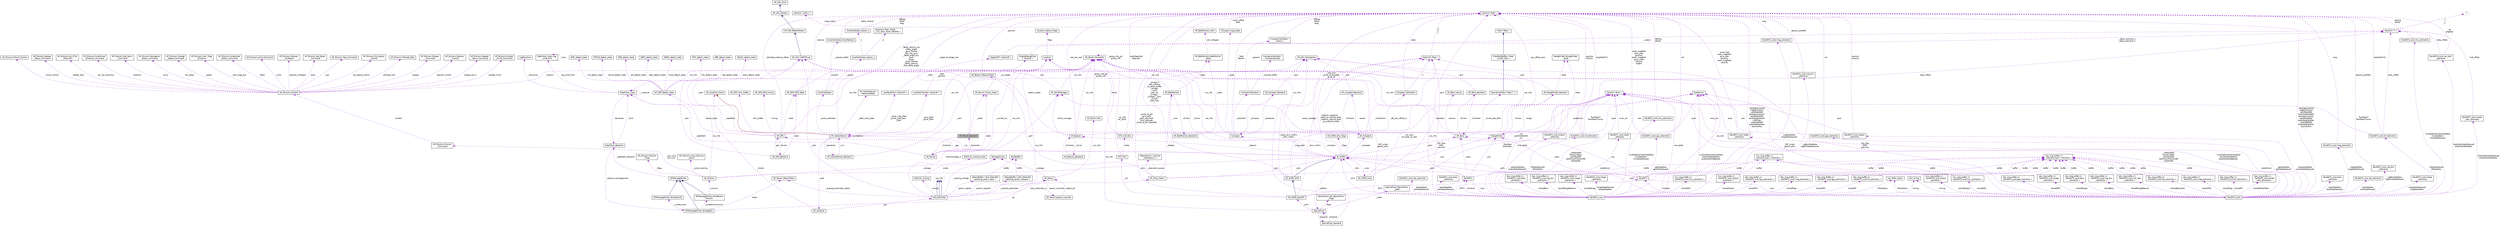 digraph "AP_Mount_Backend"
{
 // INTERACTIVE_SVG=YES
  edge [fontname="Helvetica",fontsize="10",labelfontname="Helvetica",labelfontsize="10"];
  node [fontname="Helvetica",fontsize="10",shape=record];
  Node1 [label="AP_Mount_Backend",height=0.2,width=0.4,color="black", fillcolor="grey75", style="filled", fontcolor="black"];
  Node2 -> Node1 [dir="back",color="darkorchid3",fontsize="10",style="dashed",label=" _frontend" ,fontname="Helvetica"];
  Node2 [label="AP_Mount",height=0.2,width=0.4,color="black", fillcolor="white", style="filled",URL="$classAP__Mount.html"];
  Node3 -> Node2 [dir="back",color="darkorchid3",fontsize="10",style="dashed",label=" _dataflash" ,fontname="Helvetica"];
  Node3 [label="DataFlash_Class",height=0.2,width=0.4,color="black", fillcolor="white", style="filled",URL="$classDataFlash__Class.html"];
  Node4 -> Node3 [dir="back",color="darkorchid3",fontsize="10",style="dashed",label=" log_write_fmts" ,fontname="Helvetica"];
  Node4 [label="DataFlash_Class::log\l_write_fmt",height=0.2,width=0.4,color="black", fillcolor="white", style="filled",URL="$structDataFlash__Class_1_1log__write__fmt.html"];
  Node4 -> Node4 [dir="back",color="darkorchid3",fontsize="10",style="dashed",label=" next" ,fontname="Helvetica"];
  Node5 -> Node3 [dir="back",color="darkorchid3",fontsize="10",style="dashed",label=" _structures" ,fontname="Helvetica"];
  Node5 [label="LogStructure",height=0.2,width=0.4,color="black", fillcolor="white", style="filled",URL="$structLogStructure.html"];
  Node3 -> Node3 [dir="back",color="darkorchid3",fontsize="10",style="dashed",label=" _instance" ,fontname="Helvetica"];
  Node6 -> Node3 [dir="back",color="darkorchid3",fontsize="10",style="dashed",label=" backends" ,fontname="Helvetica"];
  Node6 [label="DataFlash_Backend",height=0.2,width=0.4,color="black", fillcolor="white", style="filled",URL="$classDataFlash__Backend.html"];
  Node3 -> Node6 [dir="back",color="darkorchid3",fontsize="10",style="dashed",label=" _front" ,fontname="Helvetica"];
  Node7 -> Node6 [dir="back",color="darkorchid3",fontsize="10",style="dashed",label=" _startup_messagewriter" ,fontname="Helvetica"];
  Node7 [label="DFMessageWriter_DFLogStart",height=0.2,width=0.4,color="black", fillcolor="white", style="filled",URL="$classDFMessageWriter__DFLogStart.html"];
  Node8 -> Node7 [dir="back",color="midnightblue",fontsize="10",style="solid",fontname="Helvetica"];
  Node8 [label="DFMessageWriter",height=0.2,width=0.4,color="black", fillcolor="white", style="filled",URL="$classDFMessageWriter.html"];
  Node6 -> Node8 [dir="back",color="darkorchid3",fontsize="10",style="dashed",label=" _dataflash_backend" ,fontname="Helvetica"];
  Node9 -> Node7 [dir="back",color="darkorchid3",fontsize="10",style="dashed",label=" _writeentiremission" ,fontname="Helvetica"];
  Node9 [label="DFMessageWriter_WriteEntire\lMission",height=0.2,width=0.4,color="black", fillcolor="white", style="filled",URL="$classDFMessageWriter__WriteEntireMission.html"];
  Node8 -> Node9 [dir="back",color="midnightblue",fontsize="10",style="solid",fontname="Helvetica"];
  Node10 -> Node9 [dir="back",color="darkorchid3",fontsize="10",style="dashed",label=" _mission" ,fontname="Helvetica"];
  Node10 [label="AP_Mission",height=0.2,width=0.4,color="black", fillcolor="white", style="filled",URL="$classAP__Mission.html",tooltip="Object managing Mission. "];
  Node11 -> Node10 [dir="back",color="darkorchid3",fontsize="10",style="dashed",label=" _storage" ,fontname="Helvetica"];
  Node11 [label="StorageAccess",height=0.2,width=0.4,color="black", fillcolor="white", style="filled",URL="$classStorageAccess.html"];
  Node12 -> Node10 [dir="back",color="darkorchid3",fontsize="10",style="dashed",label=" _nav_cmd\n_do_cmd" ,fontname="Helvetica"];
  Node12 [label="AP_Mission::Mission\l_Command",height=0.2,width=0.4,color="black", fillcolor="white", style="filled",URL="$structAP__Mission_1_1Mission__Command.html"];
  Node13 -> Node12 [dir="back",color="darkorchid3",fontsize="10",style="dashed",label=" content" ,fontname="Helvetica"];
  Node13 [label="AP_Mission::Content",height=0.2,width=0.4,color="black", fillcolor="white", style="filled",URL="$unionAP__Mission_1_1Content.html"];
  Node14 -> Node13 [dir="back",color="darkorchid3",fontsize="10",style="dashed",label=" guided_limits" ,fontname="Helvetica"];
  Node14 [label="AP_Mission::Guided\l_Limits_Command",height=0.2,width=0.4,color="black", fillcolor="white", style="filled",URL="$structAP__Mission_1_1Guided__Limits__Command.html"];
  Node15 -> Node13 [dir="back",color="darkorchid3",fontsize="10",style="dashed",label=" mount_control" ,fontname="Helvetica"];
  Node15 [label="AP_Mission::Mount_Control",height=0.2,width=0.4,color="black", fillcolor="white", style="filled",URL="$structAP__Mission_1_1Mount__Control.html"];
  Node16 -> Node13 [dir="back",color="darkorchid3",fontsize="10",style="dashed",label=" repeat_relay" ,fontname="Helvetica"];
  Node16 [label="AP_Mission::Repeat\l_Relay_Command",height=0.2,width=0.4,color="black", fillcolor="white", style="filled",URL="$structAP__Mission_1_1Repeat__Relay__Command.html"];
  Node17 -> Node13 [dir="back",color="darkorchid3",fontsize="10",style="dashed",label=" do_vtol_transition" ,fontname="Helvetica"];
  Node17 [label="AP_Mission::Do_VTOL\l_Transition",height=0.2,width=0.4,color="black", fillcolor="white", style="filled",URL="$structAP__Mission_1_1Do__VTOL__Transition.html"];
  Node18 -> Node13 [dir="back",color="darkorchid3",fontsize="10",style="dashed",label=" distance" ,fontname="Helvetica"];
  Node18 [label="AP_Mission::Conditional\l_Distance_Command",height=0.2,width=0.4,color="black", fillcolor="white", style="filled",URL="$structAP__Mission_1_1Conditional__Distance__Command.html"];
  Node19 -> Node13 [dir="back",color="darkorchid3",fontsize="10",style="dashed",label=" servo" ,fontname="Helvetica"];
  Node19 [label="AP_Mission::Set_Servo\l_Command",height=0.2,width=0.4,color="black", fillcolor="white", style="filled",URL="$structAP__Mission_1_1Set__Servo__Command.html"];
  Node20 -> Node13 [dir="back",color="darkorchid3",fontsize="10",style="dashed",label=" nav_delay" ,fontname="Helvetica"];
  Node20 [label="AP_Mission::Navigation\l_Delay_Command",height=0.2,width=0.4,color="black", fillcolor="white", style="filled",URL="$structAP__Mission_1_1Navigation__Delay__Command.html"];
  Node21 -> Node13 [dir="back",color="darkorchid3",fontsize="10",style="dashed",label=" speed" ,fontname="Helvetica"];
  Node21 [label="AP_Mission::Change\l_Speed_Command",height=0.2,width=0.4,color="black", fillcolor="white", style="filled",URL="$structAP__Mission_1_1Change__Speed__Command.html"];
  Node22 -> Node13 [dir="back",color="darkorchid3",fontsize="10",style="dashed",label=" cam_trigg_dist" ,fontname="Helvetica"];
  Node22 [label="AP_Mission::Cam_Trigg\l_Distance",height=0.2,width=0.4,color="black", fillcolor="white", style="filled",URL="$structAP__Mission_1_1Cam__Trigg__Distance.html"];
  Node23 -> Node13 [dir="back",color="darkorchid3",fontsize="10",style="dashed",label=" delay" ,fontname="Helvetica"];
  Node23 [label="AP_Mission::Conditional\l_Delay_Command",height=0.2,width=0.4,color="black", fillcolor="white", style="filled",URL="$structAP__Mission_1_1Conditional__Delay__Command.html"];
  Node24 -> Node13 [dir="back",color="darkorchid3",fontsize="10",style="dashed",label=" jump" ,fontname="Helvetica"];
  Node24 [label="AP_Mission::Jump_Command",height=0.2,width=0.4,color="black", fillcolor="white", style="filled",URL="$structAP__Mission_1_1Jump__Command.html"];
  Node25 -> Node13 [dir="back",color="darkorchid3",fontsize="10",style="dashed",label=" location" ,fontname="Helvetica"];
  Node25 [label="Location",height=0.2,width=0.4,color="black", fillcolor="white", style="filled",URL="$structLocation.html"];
  Node26 -> Node25 [dir="back",color="darkorchid3",fontsize="10",style="dashed",label=" flags" ,fontname="Helvetica"];
  Node26 [label="Location_Option_Flags",height=0.2,width=0.4,color="black", fillcolor="white", style="filled",URL="$structLocation__Option__Flags.html"];
  Node27 -> Node13 [dir="back",color="darkorchid3",fontsize="10",style="dashed",label=" digicam_configure" ,fontname="Helvetica"];
  Node27 [label="AP_Mission::Digicam\l_Configure",height=0.2,width=0.4,color="black", fillcolor="white", style="filled",URL="$structAP__Mission_1_1Digicam__Configure.html"];
  Node28 -> Node13 [dir="back",color="darkorchid3",fontsize="10",style="dashed",label=" relay" ,fontname="Helvetica"];
  Node28 [label="AP_Mission::Set_Relay\l_Command",height=0.2,width=0.4,color="black", fillcolor="white", style="filled",URL="$structAP__Mission_1_1Set__Relay__Command.html"];
  Node29 -> Node13 [dir="back",color="darkorchid3",fontsize="10",style="dashed",label=" yaw" ,fontname="Helvetica"];
  Node29 [label="AP_Mission::Yaw_Command",height=0.2,width=0.4,color="black", fillcolor="white", style="filled",URL="$structAP__Mission_1_1Yaw__Command.html"];
  Node30 -> Node13 [dir="back",color="darkorchid3",fontsize="10",style="dashed",label=" do_engine_control" ,fontname="Helvetica"];
  Node30 [label="AP_Mission::Do_Engine\l_Control",height=0.2,width=0.4,color="black", fillcolor="white", style="filled",URL="$structAP__Mission_1_1Do__Engine__Control.html"];
  Node31 -> Node13 [dir="back",color="darkorchid3",fontsize="10",style="dashed",label=" altitude_wait" ,fontname="Helvetica"];
  Node31 [label="AP_Mission::Altitude_Wait",height=0.2,width=0.4,color="black", fillcolor="white", style="filled",URL="$structAP__Mission_1_1Altitude__Wait.html"];
  Node32 -> Node13 [dir="back",color="darkorchid3",fontsize="10",style="dashed",label=" gripper" ,fontname="Helvetica"];
  Node32 [label="AP_Mission::Gripper\l_Command",height=0.2,width=0.4,color="black", fillcolor="white", style="filled",URL="$structAP__Mission_1_1Gripper__Command.html"];
  Node33 -> Node13 [dir="back",color="darkorchid3",fontsize="10",style="dashed",label=" digicam_control" ,fontname="Helvetica"];
  Node33 [label="AP_Mission::Digicam\l_Control",height=0.2,width=0.4,color="black", fillcolor="white", style="filled",URL="$structAP__Mission_1_1Digicam__Control.html"];
  Node34 -> Node13 [dir="back",color="darkorchid3",fontsize="10",style="dashed",label=" repeat_servo" ,fontname="Helvetica"];
  Node34 [label="AP_Mission::Repeat\l_Servo_Command",height=0.2,width=0.4,color="black", fillcolor="white", style="filled",URL="$structAP__Mission_1_1Repeat__Servo__Command.html"];
  Node35 -> Node10 [dir="back",color="darkorchid3",fontsize="10",style="dashed",label=" var_info" ,fontname="Helvetica"];
  Node35 [label="AP_Param::GroupInfo",height=0.2,width=0.4,color="black", fillcolor="white", style="filled",URL="$structAP__Param_1_1GroupInfo.html"];
  Node35 -> Node35 [dir="back",color="darkorchid3",fontsize="10",style="dashed",label=" group_info_ptr\ngroup_info" ,fontname="Helvetica"];
  Node36 -> Node10 [dir="back",color="darkorchid3",fontsize="10",style="dashed",label=" _flags" ,fontname="Helvetica"];
  Node36 [label="AP_Mission::Mission\l_Flags",height=0.2,width=0.4,color="black", fillcolor="white", style="filled",URL="$structAP__Mission_1_1Mission__Flags.html"];
  Node37 -> Node10 [dir="back",color="darkorchid3",fontsize="10",style="dashed",label=" _ahrs" ,fontname="Helvetica"];
  Node37 [label="AP_AHRS",height=0.2,width=0.4,color="black", fillcolor="white", style="filled",URL="$classAP__AHRS.html"];
  Node38 -> Node37 [dir="back",color="darkorchid3",fontsize="10",style="dashed",label=" _rotation_autopilot\l_body_to_vehicle_body\n_rotation_vehicle_body\l_to_autopilot_body" ,fontname="Helvetica"];
  Node38 [label="Matrix3\< float \>",height=0.2,width=0.4,color="black", fillcolor="white", style="filled",URL="$classMatrix3.html"];
  Node39 -> Node38 [dir="back",color="darkorchid3",fontsize="10",style="dashed",label=" a\nb\nc" ,fontname="Helvetica"];
  Node39 [label="Vector3\< float \>",height=0.2,width=0.4,color="black", fillcolor="white", style="filled",URL="$classVector3.html"];
  Node40 -> Node37 [dir="back",color="darkorchid3",fontsize="10",style="dashed",label=" _flags" ,fontname="Helvetica"];
  Node40 [label="AP_AHRS::ahrs_flags",height=0.2,width=0.4,color="black", fillcolor="white", style="filled",URL="$structAP__AHRS_1_1ahrs__flags.html"];
  Node41 -> Node37 [dir="back",color="darkorchid3",fontsize="10",style="dashed",label=" _baro" ,fontname="Helvetica"];
  Node41 [label="AP_Baro",height=0.2,width=0.4,color="black", fillcolor="white", style="filled",URL="$classAP__Baro.html"];
  Node42 -> Node41 [dir="back",color="darkorchid3",fontsize="10",style="dashed",label=" sensors" ,fontname="Helvetica"];
  Node42 [label="AP_Baro::sensor",height=0.2,width=0.4,color="black", fillcolor="white", style="filled",URL="$structAP__Baro_1_1sensor.html"];
  Node43 -> Node41 [dir="back",color="darkorchid3",fontsize="10",style="dashed",label=" _climb_rate_filter" ,fontname="Helvetica"];
  Node43 [label="DerivativeFilter\< float, 7 \>",height=0.2,width=0.4,color="black", fillcolor="white", style="filled",URL="$classDerivativeFilter.html"];
  Node44 -> Node43 [dir="back",color="midnightblue",fontsize="10",style="solid",fontname="Helvetica"];
  Node44 [label="FilterWithBuffer\< float,\l FILTER_SIZE \>",height=0.2,width=0.4,color="black", fillcolor="white", style="filled",URL="$classFilterWithBuffer.html"];
  Node45 -> Node44 [dir="back",color="midnightblue",fontsize="10",style="solid",fontname="Helvetica"];
  Node45 [label="Filter\< float \>",height=0.2,width=0.4,color="black", fillcolor="white", style="filled",URL="$classFilter.html"];
  Node35 -> Node41 [dir="back",color="darkorchid3",fontsize="10",style="dashed",label=" var_info" ,fontname="Helvetica"];
  Node46 -> Node41 [dir="back",color="darkorchid3",fontsize="10",style="dashed",label=" drivers" ,fontname="Helvetica"];
  Node46 [label="AP_Baro_Backend",height=0.2,width=0.4,color="black", fillcolor="white", style="filled",URL="$classAP__Baro__Backend.html"];
  Node41 -> Node46 [dir="back",color="darkorchid3",fontsize="10",style="dashed",label=" _frontend" ,fontname="Helvetica"];
  Node47 -> Node46 [dir="back",color="darkorchid3",fontsize="10",style="dashed",label=" _sem" ,fontname="Helvetica"];
  Node47 [label="AP_HAL::Semaphore",height=0.2,width=0.4,color="black", fillcolor="white", style="filled",URL="$classAP__HAL_1_1Semaphore.html"];
  Node48 -> Node37 [dir="back",color="darkorchid3",fontsize="10",style="dashed",label=" _optflow" ,fontname="Helvetica"];
  Node48 [label="OpticalFlow",height=0.2,width=0.4,color="black", fillcolor="white", style="filled",URL="$classOpticalFlow.html"];
  Node49 -> Node48 [dir="back",color="darkorchid3",fontsize="10",style="dashed",label=" _ahrs" ,fontname="Helvetica"];
  Node49 [label="AP_AHRS_NavEKF",height=0.2,width=0.4,color="black", fillcolor="white", style="filled",URL="$classAP__AHRS__NavEKF.html"];
  Node50 -> Node49 [dir="back",color="midnightblue",fontsize="10",style="solid",fontname="Helvetica"];
  Node50 [label="AP_AHRS_DCM",height=0.2,width=0.4,color="black", fillcolor="white", style="filled",URL="$classAP__AHRS__DCM.html"];
  Node37 -> Node50 [dir="back",color="midnightblue",fontsize="10",style="solid",fontname="Helvetica"];
  Node38 -> Node50 [dir="back",color="darkorchid3",fontsize="10",style="dashed",label=" _body_dcm_matrix\n_dcm_matrix" ,fontname="Helvetica"];
  Node39 -> Node50 [dir="back",color="darkorchid3",fontsize="10",style="dashed",label=" _omega_P\n_last_velocity\n_ra_delay_buffer\n_omega\n_wind\n_last_vel\n_omega_I\n_omega_I_sum\n_ra_sum\n_last_fuse\n..." ,fontname="Helvetica"];
  Node51 -> Node50 [dir="back",color="darkorchid3",fontsize="10",style="dashed",label=" _mag_earth" ,fontname="Helvetica"];
  Node51 [label="Vector2\< float \>",height=0.2,width=0.4,color="black", fillcolor="white", style="filled",URL="$structVector2.html"];
  Node38 -> Node49 [dir="back",color="darkorchid3",fontsize="10",style="dashed",label=" _dcm_matrix" ,fontname="Helvetica"];
  Node52 -> Node49 [dir="back",color="darkorchid3",fontsize="10",style="dashed",label=" EKF2" ,fontname="Helvetica"];
  Node52 [label="NavEKF2",height=0.2,width=0.4,color="black", fillcolor="white", style="filled",URL="$classNavEKF2.html"];
  Node41 -> Node52 [dir="back",color="darkorchid3",fontsize="10",style="dashed",label=" _baro" ,fontname="Helvetica"];
  Node35 -> Node52 [dir="back",color="darkorchid3",fontsize="10",style="dashed",label=" var_info" ,fontname="Helvetica"];
  Node51 -> Node52 [dir="back",color="darkorchid3",fontsize="10",style="dashed",label=" core_delta" ,fontname="Helvetica"];
  Node53 -> Node52 [dir="back",color="darkorchid3",fontsize="10",style="dashed",label=" _rng" ,fontname="Helvetica"];
  Node53 [label="RangeFinder",height=0.2,width=0.4,color="black", fillcolor="white", style="filled",URL="$classRangeFinder.html"];
  Node54 -> Node53 [dir="back",color="darkorchid3",fontsize="10",style="dashed",label=" serial_manager" ,fontname="Helvetica"];
  Node54 [label="AP_SerialManager",height=0.2,width=0.4,color="black", fillcolor="white", style="filled",URL="$classAP__SerialManager.html"];
  Node55 -> Node54 [dir="back",color="darkorchid3",fontsize="10",style="dashed",label=" uart" ,fontname="Helvetica"];
  Node55 [label="AP_HAL::UARTDriver",height=0.2,width=0.4,color="black", fillcolor="white", style="filled",URL="$classAP__HAL_1_1UARTDriver.html"];
  Node56 -> Node55 [dir="back",color="midnightblue",fontsize="10",style="solid",fontname="Helvetica"];
  Node56 [label="AP_HAL::BetterStream",height=0.2,width=0.4,color="black", fillcolor="white", style="filled",URL="$classAP__HAL_1_1BetterStream.html"];
  Node57 -> Node56 [dir="back",color="midnightblue",fontsize="10",style="solid",fontname="Helvetica"];
  Node57 [label="AP_HAL::Stream",height=0.2,width=0.4,color="black", fillcolor="white", style="filled",URL="$classAP__HAL_1_1Stream.html"];
  Node58 -> Node57 [dir="back",color="midnightblue",fontsize="10",style="solid",fontname="Helvetica"];
  Node58 [label="AP_HAL::Print",height=0.2,width=0.4,color="black", fillcolor="white", style="filled",URL="$classAP__HAL_1_1Print.html"];
  Node35 -> Node54 [dir="back",color="darkorchid3",fontsize="10",style="dashed",label=" var_info" ,fontname="Helvetica"];
  Node59 -> Node53 [dir="back",color="darkorchid3",fontsize="10",style="dashed",label=" state" ,fontname="Helvetica"];
  Node59 [label="RangeFinder::RangeFinder\l_State",height=0.2,width=0.4,color="black", fillcolor="white", style="filled",URL="$structRangeFinder_1_1RangeFinder__State.html"];
  Node35 -> Node53 [dir="back",color="darkorchid3",fontsize="10",style="dashed",label=" var_info" ,fontname="Helvetica"];
  Node39 -> Node53 [dir="back",color="darkorchid3",fontsize="10",style="dashed",label=" pos_offset_zero" ,fontname="Helvetica"];
  Node60 -> Node53 [dir="back",color="darkorchid3",fontsize="10",style="dashed",label=" drivers" ,fontname="Helvetica"];
  Node60 [label="AP_RangeFinder_Backend",height=0.2,width=0.4,color="black", fillcolor="white", style="filled",URL="$classAP__RangeFinder__Backend.html"];
  Node59 -> Node60 [dir="back",color="darkorchid3",fontsize="10",style="dashed",label=" state" ,fontname="Helvetica"];
  Node47 -> Node60 [dir="back",color="darkorchid3",fontsize="10",style="dashed",label=" _sem" ,fontname="Helvetica"];
  Node53 -> Node60 [dir="back",color="darkorchid3",fontsize="10",style="dashed",label=" ranger" ,fontname="Helvetica"];
  Node37 -> Node52 [dir="back",color="darkorchid3",fontsize="10",style="dashed",label=" _ahrs" ,fontname="Helvetica"];
  Node61 -> Node52 [dir="back",color="darkorchid3",fontsize="10",style="dashed",label=" core" ,fontname="Helvetica"];
  Node61 [label="NavEKF2_core",height=0.2,width=0.4,color="black", fillcolor="white", style="filled",URL="$classNavEKF2__core.html"];
  Node62 -> Node61 [dir="back",color="darkorchid3",fontsize="10",style="dashed",label=" magDataNew\nmagDataDelayed" ,fontname="Helvetica"];
  Node62 [label="NavEKF2_core::mag_elements",height=0.2,width=0.4,color="black", fillcolor="white", style="filled",URL="$structNavEKF2__core_1_1mag__elements.html"];
  Node39 -> Node62 [dir="back",color="darkorchid3",fontsize="10",style="dashed",label=" mag" ,fontname="Helvetica"];
  Node38 -> Node61 [dir="back",color="darkorchid3",fontsize="10",style="dashed",label=" Tbn_flow\nDCM\nprevTnb" ,fontname="Helvetica"];
  Node52 -> Node61 [dir="back",color="darkorchid3",fontsize="10",style="dashed",label=" frontend" ,fontname="Helvetica"];
  Node63 -> Node61 [dir="back",color="darkorchid3",fontsize="10",style="dashed",label=" baroDataNew\nbaroDataDelayed" ,fontname="Helvetica"];
  Node63 [label="NavEKF2_core::baro\l_elements",height=0.2,width=0.4,color="black", fillcolor="white", style="filled",URL="$structNavEKF2__core_1_1baro__elements.html"];
  Node64 -> Node61 [dir="back",color="darkorchid3",fontsize="10",style="dashed",label=" storedIMU" ,fontname="Helvetica"];
  Node64 [label="imu_ring_buffer_t\<\l NavEKF2_core::imu_elements \>",height=0.2,width=0.4,color="black", fillcolor="white", style="filled",URL="$classimu__ring__buffer__t.html"];
  Node65 -> Node64 [dir="back",color="darkorchid3",fontsize="10",style="dashed",label=" buffer" ,fontname="Helvetica"];
  Node65 [label="imu_ring_buffer_t\<\l element_type \>::element_t",height=0.2,width=0.4,color="black", fillcolor="white", style="filled",URL="$structimu__ring__buffer__t_1_1element__t.html"];
  Node66 -> Node61 [dir="back",color="darkorchid3",fontsize="10",style="dashed",label=" rngBcnDataNew\nrngBcnDataDelayed" ,fontname="Helvetica"];
  Node66 [label="NavEKF2_core::rng_bcn\l_elements",height=0.2,width=0.4,color="black", fillcolor="white", style="filled",URL="$structNavEKF2__core_1_1rng__bcn__elements.html"];
  Node39 -> Node66 [dir="back",color="darkorchid3",fontsize="10",style="dashed",label=" beacon_posNED" ,fontname="Helvetica"];
  Node67 -> Node61 [dir="back",color="darkorchid3",fontsize="10",style="dashed",label=" ofDataDelayed\nofDataNew" ,fontname="Helvetica"];
  Node67 [label="NavEKF2_core::of_elements",height=0.2,width=0.4,color="black", fillcolor="white", style="filled",URL="$structNavEKF2__core_1_1of__elements.html"];
  Node39 -> Node67 [dir="back",color="darkorchid3",fontsize="10",style="dashed",label=" bodyRadXYZ" ,fontname="Helvetica"];
  Node68 -> Node67 [dir="back",color="darkorchid3",fontsize="10",style="dashed",label=" body_offset" ,fontname="Helvetica"];
  Node68 [label="Vector3\< T \>",height=0.2,width=0.4,color="black", fillcolor="white", style="filled",URL="$classVector3.html"];
  Node69 -> Node68 [dir="back",color="darkorchid3",fontsize="10",style="dashed",label=" x\ny\nz" ,fontname="Helvetica"];
  Node69 [label="T",height=0.2,width=0.4,color="grey75", fillcolor="white", style="filled"];
  Node51 -> Node67 [dir="back",color="darkorchid3",fontsize="10",style="dashed",label=" flowRadXY\nflowRadXYcomp" ,fontname="Helvetica"];
  Node70 -> Node61 [dir="back",color="darkorchid3",fontsize="10",style="dashed",label=" storedGPS" ,fontname="Helvetica"];
  Node70 [label="obs_ring_buffer_t\<\l NavEKF2_core::gps_elements \>",height=0.2,width=0.4,color="black", fillcolor="white", style="filled",URL="$classobs__ring__buffer__t.html"];
  Node71 -> Node70 [dir="back",color="darkorchid3",fontsize="10",style="dashed",label=" buffer" ,fontname="Helvetica"];
  Node71 [label="obs_ring_buffer_t\<\l element_type \>::element_t",height=0.2,width=0.4,color="black", fillcolor="white", style="filled",URL="$structobs__ring__buffer__t_1_1element__t.html"];
  Node72 -> Node61 [dir="back",color="darkorchid3",fontsize="10",style="dashed",label=" timing" ,fontname="Helvetica"];
  Node72 [label="ekf_timing",height=0.2,width=0.4,color="black", fillcolor="white", style="filled",URL="$structekf__timing.html"];
  Node73 -> Node61 [dir="back",color="darkorchid3",fontsize="10",style="dashed",label=" tasDataNew\ntasDataDelayed" ,fontname="Helvetica"];
  Node73 [label="NavEKF2_core::tas_elements",height=0.2,width=0.4,color="black", fillcolor="white", style="filled",URL="$structNavEKF2__core_1_1tas__elements.html"];
  Node74 -> Node61 [dir="back",color="darkorchid3",fontsize="10",style="dashed",label=" imuQuatDownSampleNew\nprevQuatMagReset\nquatAtLastMagReset" ,fontname="Helvetica"];
  Node74 [label="Quaternion",height=0.2,width=0.4,color="black", fillcolor="white", style="filled",URL="$classQuaternion.html"];
  Node75 -> Node61 [dir="back",color="darkorchid3",fontsize="10",style="dashed",label=" stateStruct" ,fontname="Helvetica"];
  Node75 [label="NavEKF2_core::state\l_elements",height=0.2,width=0.4,color="black", fillcolor="white", style="filled",URL="$structNavEKF2__core_1_1state__elements.html"];
  Node74 -> Node75 [dir="back",color="darkorchid3",fontsize="10",style="dashed",label=" quat" ,fontname="Helvetica"];
  Node39 -> Node75 [dir="back",color="darkorchid3",fontsize="10",style="dashed",label=" body_magfield\ngyro_bias\nposition\nearth_magfield\ngyro_scale\nvelocity\nangErr" ,fontname="Helvetica"];
  Node51 -> Node75 [dir="back",color="darkorchid3",fontsize="10",style="dashed",label=" wind_vel" ,fontname="Helvetica"];
  Node76 -> Node61 [dir="back",color="darkorchid3",fontsize="10",style="dashed",label=" storedOF" ,fontname="Helvetica"];
  Node76 [label="obs_ring_buffer_t\<\l NavEKF2_core::of_elements \>",height=0.2,width=0.4,color="black", fillcolor="white", style="filled",URL="$classobs__ring__buffer__t.html"];
  Node71 -> Node76 [dir="back",color="darkorchid3",fontsize="10",style="dashed",label=" buffer" ,fontname="Helvetica"];
  Node77 -> Node61 [dir="back",color="darkorchid3",fontsize="10",style="dashed",label=" imuDataDownSampledNew\nimuDataNew\nimuDataDelayed" ,fontname="Helvetica"];
  Node77 [label="NavEKF2_core::imu_elements",height=0.2,width=0.4,color="black", fillcolor="white", style="filled",URL="$structNavEKF2__core_1_1imu__elements.html"];
  Node39 -> Node77 [dir="back",color="darkorchid3",fontsize="10",style="dashed",label=" delAng\ndelVel" ,fontname="Helvetica"];
  Node39 -> Node61 [dir="back",color="darkorchid3",fontsize="10",style="dashed",label=" delAngCorrected\nrngBcnPosSum\nvelOffsetNED\ndelAngCorrection\nearthRateNED\nearthMagFieldVar\ntiltErrVec\nvelDotNEDfilt\nbodyMagFieldVar\nreceiverPos\n..." ,fontname="Helvetica"];
  Node78 -> Node61 [dir="back",color="darkorchid3",fontsize="10",style="dashed",label=" filterStatus" ,fontname="Helvetica"];
  Node78 [label="nav_filter_status",height=0.2,width=0.4,color="black", fillcolor="white", style="filled",URL="$unionnav__filter__status.html"];
  Node79 -> Node61 [dir="back",color="darkorchid3",fontsize="10",style="dashed",label=" outputDataNew\noutputDataDelayed" ,fontname="Helvetica"];
  Node79 [label="NavEKF2_core::output\l_elements",height=0.2,width=0.4,color="black", fillcolor="white", style="filled",URL="$structNavEKF2__core_1_1output__elements.html"];
  Node74 -> Node79 [dir="back",color="darkorchid3",fontsize="10",style="dashed",label=" quat" ,fontname="Helvetica"];
  Node39 -> Node79 [dir="back",color="darkorchid3",fontsize="10",style="dashed",label=" position\nvelocity" ,fontname="Helvetica"];
  Node80 -> Node61 [dir="back",color="darkorchid3",fontsize="10",style="dashed",label=" gpsDataNew\ngpsDataDelayed" ,fontname="Helvetica"];
  Node80 [label="NavEKF2_core::gps_elements",height=0.2,width=0.4,color="black", fillcolor="white", style="filled",URL="$structNavEKF2__core_1_1gps__elements.html"];
  Node39 -> Node80 [dir="back",color="darkorchid3",fontsize="10",style="dashed",label=" vel" ,fontname="Helvetica"];
  Node51 -> Node80 [dir="back",color="darkorchid3",fontsize="10",style="dashed",label=" pos" ,fontname="Helvetica"];
  Node51 -> Node61 [dir="back",color="darkorchid3",fontsize="10",style="dashed",label=" velResetNE\nflowGyroBias\nposResetNE\nlastKnownPositionNE\nheldVelNE" ,fontname="Helvetica"];
  Node81 -> Node61 [dir="back",color="darkorchid3",fontsize="10",style="dashed",label=" storedBaro" ,fontname="Helvetica"];
  Node81 [label="obs_ring_buffer_t\<\l NavEKF2_core::baro\l_elements \>",height=0.2,width=0.4,color="black", fillcolor="white", style="filled",URL="$classobs__ring__buffer__t.html"];
  Node71 -> Node81 [dir="back",color="darkorchid3",fontsize="10",style="dashed",label=" buffer" ,fontname="Helvetica"];
  Node82 -> Node61 [dir="back",color="darkorchid3",fontsize="10",style="dashed",label=" storedRangeBeacon" ,fontname="Helvetica"];
  Node82 [label="obs_ring_buffer_t\<\l NavEKF2_core::rng_bcn\l_elements \>",height=0.2,width=0.4,color="black", fillcolor="white", style="filled",URL="$classobs__ring__buffer__t.html"];
  Node71 -> Node82 [dir="back",color="darkorchid3",fontsize="10",style="dashed",label=" buffer" ,fontname="Helvetica"];
  Node83 -> Node61 [dir="back",color="darkorchid3",fontsize="10",style="dashed",label=" storedRange" ,fontname="Helvetica"];
  Node83 [label="obs_ring_buffer_t\<\l NavEKF2_core::range\l_elements \>",height=0.2,width=0.4,color="black", fillcolor="white", style="filled",URL="$classobs__ring__buffer__t.html"];
  Node71 -> Node83 [dir="back",color="darkorchid3",fontsize="10",style="dashed",label=" buffer" ,fontname="Helvetica"];
  Node84 -> Node61 [dir="back",color="darkorchid3",fontsize="10",style="dashed",label=" storedTAS" ,fontname="Helvetica"];
  Node84 [label="obs_ring_buffer_t\<\l NavEKF2_core::tas_elements \>",height=0.2,width=0.4,color="black", fillcolor="white", style="filled",URL="$classobs__ring__buffer__t.html"];
  Node71 -> Node84 [dir="back",color="darkorchid3",fontsize="10",style="dashed",label=" buffer" ,fontname="Helvetica"];
  Node37 -> Node61 [dir="back",color="darkorchid3",fontsize="10",style="dashed",label=" _ahrs" ,fontname="Helvetica"];
  Node85 -> Node61 [dir="back",color="darkorchid3",fontsize="10",style="dashed",label=" storedMag" ,fontname="Helvetica"];
  Node85 [label="obs_ring_buffer_t\<\l NavEKF2_core::mag_elements \>",height=0.2,width=0.4,color="black", fillcolor="white", style="filled",URL="$classobs__ring__buffer__t.html"];
  Node71 -> Node85 [dir="back",color="darkorchid3",fontsize="10",style="dashed",label=" buffer" ,fontname="Helvetica"];
  Node86 -> Node61 [dir="back",color="darkorchid3",fontsize="10",style="dashed",label=" rangeDataDelayed\nrangeDataNew" ,fontname="Helvetica"];
  Node86 [label="NavEKF2_core::range\l_elements",height=0.2,width=0.4,color="black", fillcolor="white", style="filled",URL="$structNavEKF2__core_1_1range__elements.html"];
  Node25 -> Node61 [dir="back",color="darkorchid3",fontsize="10",style="dashed",label=" EKF_origin\ngpsloc_prev" ,fontname="Helvetica"];
  Node87 -> Node61 [dir="back",color="darkorchid3",fontsize="10",style="dashed",label=" storedOutput" ,fontname="Helvetica"];
  Node87 [label="imu_ring_buffer_t\<\l NavEKF2_core::output\l_elements \>",height=0.2,width=0.4,color="black", fillcolor="white", style="filled",URL="$classimu__ring__buffer__t.html"];
  Node65 -> Node87 [dir="back",color="darkorchid3",fontsize="10",style="dashed",label=" buffer" ,fontname="Helvetica"];
  Node88 -> Node49 [dir="back",color="darkorchid3",fontsize="10",style="dashed",label=" EKF3" ,fontname="Helvetica"];
  Node88 [label="NavEKF3",height=0.2,width=0.4,color="black", fillcolor="white", style="filled",URL="$classNavEKF3.html"];
  Node89 -> Node88 [dir="back",color="darkorchid3",fontsize="10",style="dashed",label=" core" ,fontname="Helvetica"];
  Node89 [label="NavEKF3_core",height=0.2,width=0.4,color="black", fillcolor="white", style="filled",URL="$classNavEKF3__core.html"];
  Node90 -> Node89 [dir="back",color="darkorchid3",fontsize="10",style="dashed",label=" storedMag" ,fontname="Helvetica"];
  Node90 [label="obs_ring_buffer_t\<\l NavEKF3_core::mag_elements \>",height=0.2,width=0.4,color="black", fillcolor="white", style="filled",URL="$classobs__ring__buffer__t.html"];
  Node71 -> Node90 [dir="back",color="darkorchid3",fontsize="10",style="dashed",label=" buffer" ,fontname="Helvetica"];
  Node91 -> Node89 [dir="back",color="darkorchid3",fontsize="10",style="dashed",label=" outputDataNew\noutputDataDelayed" ,fontname="Helvetica"];
  Node91 [label="NavEKF3_core::output\l_elements",height=0.2,width=0.4,color="black", fillcolor="white", style="filled",URL="$structNavEKF3__core_1_1output__elements.html"];
  Node74 -> Node91 [dir="back",color="darkorchid3",fontsize="10",style="dashed",label=" quat" ,fontname="Helvetica"];
  Node39 -> Node91 [dir="back",color="darkorchid3",fontsize="10",style="dashed",label=" position\nvelocity" ,fontname="Helvetica"];
  Node92 -> Node89 [dir="back",color="darkorchid3",fontsize="10",style="dashed",label=" gpsDataNew\ngpsDataDelayed" ,fontname="Helvetica"];
  Node92 [label="NavEKF3_core::gps_elements",height=0.2,width=0.4,color="black", fillcolor="white", style="filled",URL="$structNavEKF3__core_1_1gps__elements.html"];
  Node39 -> Node92 [dir="back",color="darkorchid3",fontsize="10",style="dashed",label=" vel" ,fontname="Helvetica"];
  Node51 -> Node92 [dir="back",color="darkorchid3",fontsize="10",style="dashed",label=" pos" ,fontname="Helvetica"];
  Node38 -> Node89 [dir="back",color="darkorchid3",fontsize="10",style="dashed",label=" Tbn_flow\nDCM\nprevTnb" ,fontname="Helvetica"];
  Node88 -> Node89 [dir="back",color="darkorchid3",fontsize="10",style="dashed",label=" frontend" ,fontname="Helvetica"];
  Node93 -> Node89 [dir="back",color="darkorchid3",fontsize="10",style="dashed",label=" storedOF" ,fontname="Helvetica"];
  Node93 [label="obs_ring_buffer_t\<\l NavEKF3_core::of_elements \>",height=0.2,width=0.4,color="black", fillcolor="white", style="filled",URL="$classobs__ring__buffer__t.html"];
  Node71 -> Node93 [dir="back",color="darkorchid3",fontsize="10",style="dashed",label=" buffer" ,fontname="Helvetica"];
  Node72 -> Node89 [dir="back",color="darkorchid3",fontsize="10",style="dashed",label=" timing" ,fontname="Helvetica"];
  Node94 -> Node89 [dir="back",color="darkorchid3",fontsize="10",style="dashed",label=" wheelOdmDataDelayed\nwheelOdmDataNew" ,fontname="Helvetica"];
  Node94 [label="NavEKF3_core::wheel\l_odm_elements",height=0.2,width=0.4,color="black", fillcolor="white", style="filled",URL="$structNavEKF3__core_1_1wheel__odm__elements.html"];
  Node68 -> Node94 [dir="back",color="darkorchid3",fontsize="10",style="dashed",label=" hub_offset" ,fontname="Helvetica"];
  Node95 -> Node89 [dir="back",color="darkorchid3",fontsize="10",style="dashed",label=" bodyOdmDataDelayed\nbodyOdmDataNew" ,fontname="Helvetica"];
  Node95 [label="NavEKF3_core::vel_odm\l_elements",height=0.2,width=0.4,color="black", fillcolor="white", style="filled",URL="$structNavEKF3__core_1_1vel__odm__elements.html"];
  Node39 -> Node95 [dir="back",color="darkorchid3",fontsize="10",style="dashed",label=" vel\nangRate" ,fontname="Helvetica"];
  Node68 -> Node95 [dir="back",color="darkorchid3",fontsize="10",style="dashed",label=" body_offset" ,fontname="Helvetica"];
  Node74 -> Node89 [dir="back",color="darkorchid3",fontsize="10",style="dashed",label=" imuQuatDownSampleNew\nprevQuatMagReset\nquatAtLastMagReset" ,fontname="Helvetica"];
  Node96 -> Node89 [dir="back",color="darkorchid3",fontsize="10",style="dashed",label=" storedWheelOdm" ,fontname="Helvetica"];
  Node96 [label="obs_ring_buffer_t\<\l NavEKF3_core::wheel\l_odm_elements \>",height=0.2,width=0.4,color="black", fillcolor="white", style="filled",URL="$classobs__ring__buffer__t.html"];
  Node71 -> Node96 [dir="back",color="darkorchid3",fontsize="10",style="dashed",label=" buffer" ,fontname="Helvetica"];
  Node39 -> Node89 [dir="back",color="darkorchid3",fontsize="10",style="dashed",label=" delAngCorrected\nrngBcnPosSum\nvelOffsetNED\nbcnPosOffsetNED\ndelAngCorrection\nearthRateNED\nearthMagFieldVar\nvelDotNEDfilt\nbodyMagFieldVar\nreceiverPos\n..." ,fontname="Helvetica"];
  Node78 -> Node89 [dir="back",color="darkorchid3",fontsize="10",style="dashed",label=" filterStatus" ,fontname="Helvetica"];
  Node97 -> Node89 [dir="back",color="darkorchid3",fontsize="10",style="dashed",label=" magDataNew\nmagDataDelayed" ,fontname="Helvetica"];
  Node97 [label="NavEKF3_core::mag_elements",height=0.2,width=0.4,color="black", fillcolor="white", style="filled",URL="$structNavEKF3__core_1_1mag__elements.html"];
  Node39 -> Node97 [dir="back",color="darkorchid3",fontsize="10",style="dashed",label=" mag" ,fontname="Helvetica"];
  Node51 -> Node89 [dir="back",color="darkorchid3",fontsize="10",style="dashed",label=" velResetNE\nflowGyroBias\nposResetNE\nlastKnownPositionNE\nheldVelNE" ,fontname="Helvetica"];
  Node98 -> Node89 [dir="back",color="darkorchid3",fontsize="10",style="dashed",label=" storedGPS" ,fontname="Helvetica"];
  Node98 [label="obs_ring_buffer_t\<\l NavEKF3_core::gps_elements \>",height=0.2,width=0.4,color="black", fillcolor="white", style="filled",URL="$classobs__ring__buffer__t.html"];
  Node71 -> Node98 [dir="back",color="darkorchid3",fontsize="10",style="dashed",label=" buffer" ,fontname="Helvetica"];
  Node99 -> Node89 [dir="back",color="darkorchid3",fontsize="10",style="dashed",label=" stateStruct" ,fontname="Helvetica"];
  Node99 [label="NavEKF3_core::state\l_elements",height=0.2,width=0.4,color="black", fillcolor="white", style="filled",URL="$structNavEKF3__core_1_1state__elements.html"];
  Node74 -> Node99 [dir="back",color="darkorchid3",fontsize="10",style="dashed",label=" quat" ,fontname="Helvetica"];
  Node39 -> Node99 [dir="back",color="darkorchid3",fontsize="10",style="dashed",label=" accel_bias\nbody_magfield\ngyro_bias\nposition\nearth_magfield\nvelocity" ,fontname="Helvetica"];
  Node51 -> Node99 [dir="back",color="darkorchid3",fontsize="10",style="dashed",label=" wind_vel" ,fontname="Helvetica"];
  Node100 -> Node89 [dir="back",color="darkorchid3",fontsize="10",style="dashed",label=" storedRange" ,fontname="Helvetica"];
  Node100 [label="obs_ring_buffer_t\<\l NavEKF3_core::range\l_elements \>",height=0.2,width=0.4,color="black", fillcolor="white", style="filled",URL="$classobs__ring__buffer__t.html"];
  Node71 -> Node100 [dir="back",color="darkorchid3",fontsize="10",style="dashed",label=" buffer" ,fontname="Helvetica"];
  Node101 -> Node89 [dir="back",color="darkorchid3",fontsize="10",style="dashed",label=" rngBcnDataNew\nrngBcnDataDelayed" ,fontname="Helvetica"];
  Node101 [label="NavEKF3_core::rng_bcn\l_elements",height=0.2,width=0.4,color="black", fillcolor="white", style="filled",URL="$structNavEKF3__core_1_1rng__bcn__elements.html"];
  Node39 -> Node101 [dir="back",color="darkorchid3",fontsize="10",style="dashed",label=" beacon_posNED" ,fontname="Helvetica"];
  Node102 -> Node89 [dir="back",color="darkorchid3",fontsize="10",style="dashed",label=" baroDataNew\nbaroDataDelayed" ,fontname="Helvetica"];
  Node102 [label="NavEKF3_core::baro\l_elements",height=0.2,width=0.4,color="black", fillcolor="white", style="filled",URL="$structNavEKF3__core_1_1baro__elements.html"];
  Node37 -> Node89 [dir="back",color="darkorchid3",fontsize="10",style="dashed",label=" _ahrs" ,fontname="Helvetica"];
  Node103 -> Node89 [dir="back",color="darkorchid3",fontsize="10",style="dashed",label=" storedBaro" ,fontname="Helvetica"];
  Node103 [label="obs_ring_buffer_t\<\l NavEKF3_core::baro\l_elements \>",height=0.2,width=0.4,color="black", fillcolor="white", style="filled",URL="$classobs__ring__buffer__t.html"];
  Node71 -> Node103 [dir="back",color="darkorchid3",fontsize="10",style="dashed",label=" buffer" ,fontname="Helvetica"];
  Node25 -> Node89 [dir="back",color="darkorchid3",fontsize="10",style="dashed",label=" EKF_origin\ngpsloc_prev" ,fontname="Helvetica"];
  Node104 -> Node89 [dir="back",color="darkorchid3",fontsize="10",style="dashed",label=" tasDataNew\ntasDataDelayed" ,fontname="Helvetica"];
  Node104 [label="NavEKF3_core::tas_elements",height=0.2,width=0.4,color="black", fillcolor="white", style="filled",URL="$structNavEKF3__core_1_1tas__elements.html"];
  Node105 -> Node89 [dir="back",color="darkorchid3",fontsize="10",style="dashed",label=" storedIMU" ,fontname="Helvetica"];
  Node105 [label="imu_ring_buffer_t\<\l NavEKF3_core::imu_elements \>",height=0.2,width=0.4,color="black", fillcolor="white", style="filled",URL="$classimu__ring__buffer__t.html"];
  Node65 -> Node105 [dir="back",color="darkorchid3",fontsize="10",style="dashed",label=" buffer" ,fontname="Helvetica"];
  Node106 -> Node89 [dir="back",color="darkorchid3",fontsize="10",style="dashed",label=" storedRangeBeacon" ,fontname="Helvetica"];
  Node106 [label="obs_ring_buffer_t\<\l NavEKF3_core::rng_bcn\l_elements \>",height=0.2,width=0.4,color="black", fillcolor="white", style="filled",URL="$classobs__ring__buffer__t.html"];
  Node71 -> Node106 [dir="back",color="darkorchid3",fontsize="10",style="dashed",label=" buffer" ,fontname="Helvetica"];
  Node107 -> Node89 [dir="back",color="darkorchid3",fontsize="10",style="dashed",label=" storedBodyOdm" ,fontname="Helvetica"];
  Node107 [label="obs_ring_buffer_t\<\l NavEKF3_core::vel_odm\l_elements \>",height=0.2,width=0.4,color="black", fillcolor="white", style="filled",URL="$classobs__ring__buffer__t.html"];
  Node71 -> Node107 [dir="back",color="darkorchid3",fontsize="10",style="dashed",label=" buffer" ,fontname="Helvetica"];
  Node108 -> Node89 [dir="back",color="darkorchid3",fontsize="10",style="dashed",label=" ofDataDelayed\nofDataNew" ,fontname="Helvetica"];
  Node108 [label="NavEKF3_core::of_elements",height=0.2,width=0.4,color="black", fillcolor="white", style="filled",URL="$structNavEKF3__core_1_1of__elements.html"];
  Node39 -> Node108 [dir="back",color="darkorchid3",fontsize="10",style="dashed",label=" bodyRadXYZ" ,fontname="Helvetica"];
  Node68 -> Node108 [dir="back",color="darkorchid3",fontsize="10",style="dashed",label=" body_offset" ,fontname="Helvetica"];
  Node51 -> Node108 [dir="back",color="darkorchid3",fontsize="10",style="dashed",label=" flowRadXY\nflowRadXYcomp" ,fontname="Helvetica"];
  Node109 -> Node89 [dir="back",color="darkorchid3",fontsize="10",style="dashed",label=" rangeDataDelayed\nrangeDataNew" ,fontname="Helvetica"];
  Node109 [label="NavEKF3_core::range\l_elements",height=0.2,width=0.4,color="black", fillcolor="white", style="filled",URL="$structNavEKF3__core_1_1range__elements.html"];
  Node110 -> Node89 [dir="back",color="darkorchid3",fontsize="10",style="dashed",label=" imuDataDownSampledNew\nimuDataNew\nimuDataDelayed" ,fontname="Helvetica"];
  Node110 [label="NavEKF3_core::imu_elements",height=0.2,width=0.4,color="black", fillcolor="white", style="filled",URL="$structNavEKF3__core_1_1imu__elements.html"];
  Node39 -> Node110 [dir="back",color="darkorchid3",fontsize="10",style="dashed",label=" delAng\ndelVel" ,fontname="Helvetica"];
  Node111 -> Node89 [dir="back",color="darkorchid3",fontsize="10",style="dashed",label=" storedOutput" ,fontname="Helvetica"];
  Node111 [label="imu_ring_buffer_t\<\l NavEKF3_core::output\l_elements \>",height=0.2,width=0.4,color="black", fillcolor="white", style="filled",URL="$classimu__ring__buffer__t.html"];
  Node65 -> Node111 [dir="back",color="darkorchid3",fontsize="10",style="dashed",label=" buffer" ,fontname="Helvetica"];
  Node112 -> Node89 [dir="back",color="darkorchid3",fontsize="10",style="dashed",label=" storedTAS" ,fontname="Helvetica"];
  Node112 [label="obs_ring_buffer_t\<\l NavEKF3_core::tas_elements \>",height=0.2,width=0.4,color="black", fillcolor="white", style="filled",URL="$classobs__ring__buffer__t.html"];
  Node71 -> Node112 [dir="back",color="darkorchid3",fontsize="10",style="dashed",label=" buffer" ,fontname="Helvetica"];
  Node41 -> Node88 [dir="back",color="darkorchid3",fontsize="10",style="dashed",label=" _baro" ,fontname="Helvetica"];
  Node35 -> Node88 [dir="back",color="darkorchid3",fontsize="10",style="dashed",label=" var_info" ,fontname="Helvetica"];
  Node51 -> Node88 [dir="back",color="darkorchid3",fontsize="10",style="dashed",label=" core_delta" ,fontname="Helvetica"];
  Node53 -> Node88 [dir="back",color="darkorchid3",fontsize="10",style="dashed",label=" _rng" ,fontname="Helvetica"];
  Node37 -> Node88 [dir="back",color="darkorchid3",fontsize="10",style="dashed",label=" _ahrs" ,fontname="Helvetica"];
  Node113 -> Node49 [dir="back",color="darkorchid3",fontsize="10",style="dashed",label=" _sitl" ,fontname="Helvetica"];
  Node113 [label="SITL::SITL",height=0.2,width=0.4,color="black", fillcolor="white", style="filled",URL="$classSITL_1_1SITL.html"];
  Node35 -> Node113 [dir="back",color="darkorchid3",fontsize="10",style="dashed",label=" var_info\nvar_info2" ,fontname="Helvetica"];
  Node114 -> Node113 [dir="back",color="darkorchid3",fontsize="10",style="dashed",label=" state" ,fontname="Helvetica"];
  Node114 [label="SITL::sitl_fdm",height=0.2,width=0.4,color="black", fillcolor="white", style="filled",URL="$structSITL_1_1sitl__fdm.html"];
  Node74 -> Node114 [dir="back",color="darkorchid3",fontsize="10",style="dashed",label=" quaternion" ,fontname="Helvetica"];
  Node39 -> Node114 [dir="back",color="darkorchid3",fontsize="10",style="dashed",label=" bodyMagField\nangAccel" ,fontname="Helvetica"];
  Node25 -> Node114 [dir="back",color="darkorchid3",fontsize="10",style="dashed",label=" home" ,fontname="Helvetica"];
  Node39 -> Node49 [dir="back",color="darkorchid3",fontsize="10",style="dashed",label=" _accel_ef_ekf\n_gyro_drift\n_gyro_estimate\n_dcm_attitude\n_accel_ef_ekf_blended" ,fontname="Helvetica"];
  Node35 -> Node48 [dir="back",color="darkorchid3",fontsize="10",style="dashed",label=" var_info" ,fontname="Helvetica"];
  Node115 -> Node48 [dir="back",color="darkorchid3",fontsize="10",style="dashed",label=" _state" ,fontname="Helvetica"];
  Node115 [label="OpticalFlow::OpticalFlow\l_state",height=0.2,width=0.4,color="black", fillcolor="white", style="filled",URL="$structOpticalFlow_1_1OpticalFlow__state.html"];
  Node51 -> Node115 [dir="back",color="darkorchid3",fontsize="10",style="dashed",label=" flowRate\nbodyRate" ,fontname="Helvetica"];
  Node116 -> Node48 [dir="back",color="darkorchid3",fontsize="10",style="dashed",label=" backend" ,fontname="Helvetica"];
  Node116 [label="OpticalFlow_backend",height=0.2,width=0.4,color="black", fillcolor="white", style="filled",URL="$classOpticalFlow__backend.html"];
  Node48 -> Node116 [dir="back",color="darkorchid3",fontsize="10",style="dashed",label=" frontend" ,fontname="Helvetica"];
  Node47 -> Node116 [dir="back",color="darkorchid3",fontsize="10",style="dashed",label=" _sem" ,fontname="Helvetica"];
  Node117 -> Node48 [dir="back",color="darkorchid3",fontsize="10",style="dashed",label=" _flags" ,fontname="Helvetica"];
  Node117 [label="OpticalFlow::AP_OpticalFlow\l_Flags",height=0.2,width=0.4,color="black", fillcolor="white", style="filled",URL="$structOpticalFlow_1_1AP__OpticalFlow__Flags.html"];
  Node35 -> Node37 [dir="back",color="darkorchid3",fontsize="10",style="dashed",label=" var_info" ,fontname="Helvetica"];
  Node118 -> Node37 [dir="back",color="darkorchid3",fontsize="10",style="dashed",label=" _view" ,fontname="Helvetica"];
  Node118 [label="AP_AHRS_View",height=0.2,width=0.4,color="black", fillcolor="white", style="filled",URL="$classAP__AHRS__View.html"];
  Node38 -> Node118 [dir="back",color="darkorchid3",fontsize="10",style="dashed",label=" rot_view\nrot_body_to_ned" ,fontname="Helvetica"];
  Node39 -> Node118 [dir="back",color="darkorchid3",fontsize="10",style="dashed",label=" gyro" ,fontname="Helvetica"];
  Node37 -> Node118 [dir="back",color="darkorchid3",fontsize="10",style="dashed",label=" ahrs" ,fontname="Helvetica"];
  Node39 -> Node37 [dir="back",color="darkorchid3",fontsize="10",style="dashed",label=" _last_trim\n_accel_ef_blended\n_accel_ef" ,fontname="Helvetica"];
  Node119 -> Node37 [dir="back",color="darkorchid3",fontsize="10",style="dashed",label=" _ins" ,fontname="Helvetica"];
  Node119 [label="AP_InertialSensor",height=0.2,width=0.4,color="black", fillcolor="white", style="filled",URL="$classAP__InertialSensor.html"];
  Node120 -> Node119 [dir="back",color="firebrick4",fontsize="10",style="solid",fontname="Helvetica"];
  Node120 [label="AP_AccelCal_Client",height=0.2,width=0.4,color="black", fillcolor="white", style="filled",URL="$classAP__AccelCal__Client.html"];
  Node121 -> Node119 [dir="back",color="darkorchid3",fontsize="10",style="dashed",label=" _peak_hold_state" ,fontname="Helvetica"];
  Node121 [label="AP_InertialSensor::\lPeakHoldState",height=0.2,width=0.4,color="black", fillcolor="white", style="filled",URL="$structAP__InertialSensor_1_1PeakHoldState.html"];
  Node122 -> Node119 [dir="back",color="darkorchid3",fontsize="10",style="dashed",label=" _accel_vibe_filter\n_accel_vibe_floor\l_filter" ,fontname="Helvetica"];
  Node122 [label="LowPassFilter\< Vector3f \>",height=0.2,width=0.4,color="black", fillcolor="white", style="filled",URL="$classLowPassFilter.html"];
  Node123 -> Node122 [dir="back",color="darkorchid3",fontsize="10",style="dashed",label=" _filter" ,fontname="Helvetica"];
  Node123 [label="DigitalLPF\< Vector3f \>",height=0.2,width=0.4,color="black", fillcolor="white", style="filled",URL="$classDigitalLPF.html"];
  Node68 -> Node123 [dir="back",color="darkorchid3",fontsize="10",style="dashed",label=" _output" ,fontname="Helvetica"];
  Node124 -> Node119 [dir="back",color="darkorchid3",fontsize="10",style="dashed",label=" _backends" ,fontname="Helvetica"];
  Node124 [label="AP_InertialSensor_Backend",height=0.2,width=0.4,color="black", fillcolor="white", style="filled",URL="$classAP__InertialSensor__Backend.html"];
  Node47 -> Node124 [dir="back",color="darkorchid3",fontsize="10",style="dashed",label=" _sem" ,fontname="Helvetica"];
  Node119 -> Node124 [dir="back",color="darkorchid3",fontsize="10",style="dashed",label=" _imu" ,fontname="Helvetica"];
  Node125 -> Node119 [dir="back",color="darkorchid3",fontsize="10",style="dashed",label=" _gyro_filter\n_accel_filter" ,fontname="Helvetica"];
  Node125 [label="LowPassFilter2p\< Vector3f \>",height=0.2,width=0.4,color="black", fillcolor="white", style="filled",URL="$classLowPassFilter2p.html"];
  Node126 -> Node125 [dir="back",color="darkorchid3",fontsize="10",style="dashed",label=" _filter\n_params" ,fontname="Helvetica"];
  Node126 [label="DigitalBiquadFilter\l\< Vector3f \>",height=0.2,width=0.4,color="black", fillcolor="white", style="filled",URL="$classDigitalBiquadFilter.html"];
  Node68 -> Node126 [dir="back",color="darkorchid3",fontsize="10",style="dashed",label=" _delay_element_1\n_delay_element_2" ,fontname="Helvetica"];
  Node127 -> Node119 [dir="back",color="darkorchid3",fontsize="10",style="dashed",label=" _accel_calibrator" ,fontname="Helvetica"];
  Node127 [label="AccelCalibrator",height=0.2,width=0.4,color="black", fillcolor="white", style="filled",URL="$classAccelCalibrator.html"];
  Node128 -> Node127 [dir="back",color="darkorchid3",fontsize="10",style="dashed",label=" _param" ,fontname="Helvetica"];
  Node128 [label="AccelCalibrator::param_u",height=0.2,width=0.4,color="black", fillcolor="white", style="filled",URL="$unionAccelCalibrator_1_1param__u.html"];
  Node129 -> Node128 [dir="back",color="darkorchid3",fontsize="10",style="dashed",label=" s" ,fontname="Helvetica"];
  Node129 [label="AccelCalibrator::param_t",height=0.2,width=0.4,color="black", fillcolor="white", style="filled",URL="$structAccelCalibrator_1_1param__t.html"];
  Node39 -> Node129 [dir="back",color="darkorchid3",fontsize="10",style="dashed",label=" offdiag\noffset\ndiag" ,fontname="Helvetica"];
  Node130 -> Node128 [dir="back",color="darkorchid3",fontsize="10",style="dashed",label=" a" ,fontname="Helvetica"];
  Node130 [label="VectorN\< float, ACCEL\l_CAL_MAX_NUM_PARAMS \>",height=0.2,width=0.4,color="black", fillcolor="white", style="filled",URL="$classVectorN.html"];
  Node131 -> Node127 [dir="back",color="darkorchid3",fontsize="10",style="dashed",label=" _sample_buffer" ,fontname="Helvetica"];
  Node131 [label="AccelCalibrator::AccelSample",height=0.2,width=0.4,color="black", fillcolor="white", style="filled",URL="$structAccelCalibrator_1_1AccelSample.html"];
  Node39 -> Node131 [dir="back",color="darkorchid3",fontsize="10",style="dashed",label=" delta_velocity" ,fontname="Helvetica"];
  Node3 -> Node119 [dir="back",color="darkorchid3",fontsize="10",style="dashed",label=" _dataflash" ,fontname="Helvetica"];
  Node35 -> Node119 [dir="back",color="darkorchid3",fontsize="10",style="dashed",label=" var_info" ,fontname="Helvetica"];
  Node119 -> Node119 [dir="back",color="darkorchid3",fontsize="10",style="dashed",label=" _s_instance" ,fontname="Helvetica"];
  Node39 -> Node119 [dir="back",color="darkorchid3",fontsize="10",style="dashed",label=" _delta_velocity_acc\n_delta_angle\n_gyro_filtered\n_last_raw_gyro\n_delta_angle_acc\n_gyro\n_accel\n_accel_filtered\n_delta_velocity\n_last_delta_angle\n..." ,fontname="Helvetica"];
  Node132 -> Node119 [dir="back",color="darkorchid3",fontsize="10",style="dashed",label=" _acal" ,fontname="Helvetica"];
  Node132 [label="AP_AccelCal",height=0.2,width=0.4,color="black", fillcolor="white", style="filled",URL="$classAP__AccelCal.html"];
  Node133 -> Node132 [dir="back",color="darkorchid3",fontsize="10",style="dashed",label=" _gcs" ,fontname="Helvetica"];
  Node133 [label="GCS_MAVLINK",height=0.2,width=0.4,color="black", fillcolor="white", style="filled",URL="$structGCS__MAVLINK.html",tooltip="MAVLink transport control class. "];
  Node134 -> Node133 [dir="back",color="midnightblue",fontsize="10",style="solid",fontname="Helvetica"];
  Node134 [label="var_info",height=0.2,width=0.4,color="grey75", fillcolor="white", style="filled"];
  Node134 -> Node133 [dir="back",color="midnightblue",fontsize="10",style="solid",fontname="Helvetica"];
  Node134 -> Node133 [dir="back",color="midnightblue",fontsize="10",style="solid",fontname="Helvetica"];
  Node11 -> Node133 [dir="back",color="darkorchid3",fontsize="10",style="dashed",label=" _signing_storage" ,fontname="Helvetica"];
  Node54 -> Node133 [dir="back",color="darkorchid3",fontsize="10",style="dashed",label=" serialmanager_p" ,fontname="Helvetica"];
  Node135 -> Node133 [dir="back",color="darkorchid3",fontsize="10",style="dashed",label=" param_replies" ,fontname="Helvetica"];
  Node135 [label="ObjectBuffer\< GCS_MAVLINK\l::pending_param_reply \>",height=0.2,width=0.4,color="black", fillcolor="white", style="filled",URL="$classObjectBuffer.html"];
  Node136 -> Node135 [dir="back",color="darkorchid3",fontsize="10",style="dashed",label=" buffer" ,fontname="Helvetica"];
  Node136 [label="ByteBuffer",height=0.2,width=0.4,color="black", fillcolor="white", style="filled",URL="$classByteBuffer.html"];
  Node137 -> Node133 [dir="back",color="darkorchid3",fontsize="10",style="dashed",label=" param_requests" ,fontname="Helvetica"];
  Node137 [label="ObjectBuffer\< GCS_MAVLINK\l::pending_param_request \>",height=0.2,width=0.4,color="black", fillcolor="white", style="filled",URL="$classObjectBuffer.html"];
  Node136 -> Node137 [dir="back",color="darkorchid3",fontsize="10",style="dashed",label=" buffer" ,fontname="Helvetica"];
  Node138 -> Node133 [dir="back",color="darkorchid3",fontsize="10",style="dashed",label=" _queued_parameter_token" ,fontname="Helvetica"];
  Node138 [label="AP_Param::ParamToken",height=0.2,width=0.4,color="black", fillcolor="white", style="filled",URL="$structAP__Param_1_1ParamToken.html"];
  Node139 -> Node133 [dir="back",color="darkorchid3",fontsize="10",style="dashed",label=" routing" ,fontname="Helvetica"];
  Node139 [label="MAVLink_routing",height=0.2,width=0.4,color="black", fillcolor="white", style="filled",URL="$classMAVLink__routing.html"];
  Node140 -> Node139 [dir="back",color="darkorchid3",fontsize="10",style="dashed",label=" routes" ,fontname="Helvetica"];
  Node140 [label="MAVLink_routing::route",height=0.2,width=0.4,color="black", fillcolor="white", style="filled",URL="$structMAVLink__routing_1_1route.html"];
  Node55 -> Node133 [dir="back",color="darkorchid3",fontsize="10",style="dashed",label=" _port" ,fontname="Helvetica"];
  Node141 -> Node133 [dir="back",color="darkorchid3",fontsize="10",style="dashed",label=" _queued_parameter" ,fontname="Helvetica"];
  Node141 [label="AP_Param",height=0.2,width=0.4,color="black", fillcolor="white", style="filled",URL="$classAP__Param.html"];
  Node11 -> Node141 [dir="back",color="darkorchid3",fontsize="10",style="dashed",label=" _storage" ,fontname="Helvetica"];
  Node142 -> Node141 [dir="back",color="darkorchid3",fontsize="10",style="dashed",label=" _var_info" ,fontname="Helvetica"];
  Node142 [label="AP_Param::Info",height=0.2,width=0.4,color="black", fillcolor="white", style="filled",URL="$structAP__Param_1_1Info.html"];
  Node35 -> Node142 [dir="back",color="darkorchid3",fontsize="10",style="dashed",label=" group_info_ptr\ngroup_info" ,fontname="Helvetica"];
  Node143 -> Node141 [dir="back",color="darkorchid3",fontsize="10",style="dashed",label=" param_overrides" ,fontname="Helvetica"];
  Node143 [label="AP_Param::param_override",height=0.2,width=0.4,color="black", fillcolor="white", style="filled",URL="$structAP__Param_1_1param__override.html"];
  Node141 -> Node143 [dir="back",color="darkorchid3",fontsize="10",style="dashed",label=" object_ptr" ,fontname="Helvetica"];
  Node35 -> Node133 [dir="back",color="darkorchid3",fontsize="10",style="dashed",label=" var_info" ,fontname="Helvetica"];
  Node144 -> Node133 [dir="back",color="darkorchid3",fontsize="10",style="dashed",label=" frsky_telemetry_p" ,fontname="Helvetica"];
  Node144 [label="AP_Frsky_Telem",height=0.2,width=0.4,color="black", fillcolor="white", style="filled",URL="$classAP__Frsky__Telem.html"];
  Node145 -> Node144 [dir="back",color="darkorchid3",fontsize="10",style="dashed",label=" _battery" ,fontname="Helvetica"];
  Node145 [label="AP_BattMonitor",height=0.2,width=0.4,color="black", fillcolor="white", style="filled",URL="$classAP__BattMonitor.html"];
  Node35 -> Node145 [dir="back",color="darkorchid3",fontsize="10",style="dashed",label=" var_info" ,fontname="Helvetica"];
  Node146 -> Node145 [dir="back",color="darkorchid3",fontsize="10",style="dashed",label=" state" ,fontname="Helvetica"];
  Node146 [label="AP_BattMonitor::BattMonitor\l_State",height=0.2,width=0.4,color="black", fillcolor="white", style="filled",URL="$structAP__BattMonitor_1_1BattMonitor__State.html"];
  Node147 -> Node146 [dir="back",color="darkorchid3",fontsize="10",style="dashed",label=" cell_voltages" ,fontname="Helvetica"];
  Node147 [label="AP_BattMonitor::cells",height=0.2,width=0.4,color="black", fillcolor="white", style="filled",URL="$structAP__BattMonitor_1_1cells.html"];
  Node148 -> Node145 [dir="back",color="darkorchid3",fontsize="10",style="dashed",label=" drivers" ,fontname="Helvetica"];
  Node148 [label="AP_BattMonitor_Backend",height=0.2,width=0.4,color="black", fillcolor="white", style="filled",URL="$classAP__BattMonitor__Backend.html"];
  Node145 -> Node148 [dir="back",color="darkorchid3",fontsize="10",style="dashed",label=" _mon" ,fontname="Helvetica"];
  Node146 -> Node148 [dir="back",color="darkorchid3",fontsize="10",style="dashed",label=" _state" ,fontname="Helvetica"];
  Node55 -> Node144 [dir="back",color="darkorchid3",fontsize="10",style="dashed",label=" _port" ,fontname="Helvetica"];
  Node53 -> Node144 [dir="back",color="darkorchid3",fontsize="10",style="dashed",label=" _rng" ,fontname="Helvetica"];
  Node37 -> Node144 [dir="back",color="darkorchid3",fontsize="10",style="dashed",label=" _ahrs" ,fontname="Helvetica"];
  Node149 -> Node144 [dir="back",color="darkorchid3",fontsize="10",style="dashed",label=" _statustext_queue" ,fontname="Helvetica"];
  Node149 [label="ObjectArray\< mavlink\l_statustext_t \>",height=0.2,width=0.4,color="black", fillcolor="white", style="filled",URL="$classObjectArray.html"];
  Node120 -> Node132 [dir="back",color="darkorchid3",fontsize="10",style="dashed",label=" _clients" ,fontname="Helvetica"];
  Node150 -> Node37 [dir="back",color="darkorchid3",fontsize="10",style="dashed",label=" _airspeed" ,fontname="Helvetica"];
  Node150 [label="AP_Airspeed",height=0.2,width=0.4,color="black", fillcolor="white", style="filled",URL="$classAP__Airspeed.html"];
  Node35 -> Node150 [dir="back",color="darkorchid3",fontsize="10",style="dashed",label=" var_info" ,fontname="Helvetica"];
  Node151 -> Node150 [dir="back",color="darkorchid3",fontsize="10",style="dashed",label=" sensor" ,fontname="Helvetica"];
  Node151 [label="AP_Airspeed_Backend",height=0.2,width=0.4,color="black", fillcolor="white", style="filled",URL="$classAP__Airspeed__Backend.html"];
  Node150 -> Node151 [dir="back",color="darkorchid3",fontsize="10",style="dashed",label=" frontend" ,fontname="Helvetica"];
  Node47 -> Node151 [dir="back",color="darkorchid3",fontsize="10",style="dashed",label=" sem" ,fontname="Helvetica"];
  Node152 -> Node150 [dir="back",color="darkorchid3",fontsize="10",style="dashed",label=" _calibration" ,fontname="Helvetica"];
  Node152 [label="Airspeed_Calibration",height=0.2,width=0.4,color="black", fillcolor="white", style="filled",URL="$classAirspeed__Calibration.html"];
  Node38 -> Node152 [dir="back",color="darkorchid3",fontsize="10",style="dashed",label=" P" ,fontname="Helvetica"];
  Node39 -> Node152 [dir="back",color="darkorchid3",fontsize="10",style="dashed",label=" state" ,fontname="Helvetica"];
  Node51 -> Node37 [dir="back",color="darkorchid3",fontsize="10",style="dashed",label=" _hp\n_lastGndVelADS\n_lp" ,fontname="Helvetica"];
  Node153 -> Node37 [dir="back",color="darkorchid3",fontsize="10",style="dashed",label=" _gps" ,fontname="Helvetica"];
  Node153 [label="AP_GPS",height=0.2,width=0.4,color="black", fillcolor="white", style="filled",URL="$classAP__GPS.html"];
  Node154 -> Node153 [dir="back",color="darkorchid3",fontsize="10",style="dashed",label=" detect_state" ,fontname="Helvetica"];
  Node154 [label="AP_GPS::detect_state",height=0.2,width=0.4,color="black", fillcolor="white", style="filled",URL="$structAP__GPS_1_1detect__state.html"];
  Node155 -> Node154 [dir="back",color="darkorchid3",fontsize="10",style="dashed",label=" sbp_detect_state" ,fontname="Helvetica"];
  Node155 [label="SBP_detect_state",height=0.2,width=0.4,color="black", fillcolor="white", style="filled",URL="$structSBP__detect__state.html"];
  Node156 -> Node154 [dir="back",color="darkorchid3",fontsize="10",style="dashed",label=" ublox_detect_state" ,fontname="Helvetica"];
  Node156 [label="UBLOX_detect_state",height=0.2,width=0.4,color="black", fillcolor="white", style="filled",URL="$structUBLOX__detect__state.html"];
  Node157 -> Node154 [dir="back",color="darkorchid3",fontsize="10",style="dashed",label=" sirf_detect_state" ,fontname="Helvetica"];
  Node157 [label="SIRF_detect_state",height=0.2,width=0.4,color="black", fillcolor="white", style="filled",URL="$structSIRF__detect__state.html"];
  Node158 -> Node154 [dir="back",color="darkorchid3",fontsize="10",style="dashed",label=" mtk19_detect_state" ,fontname="Helvetica"];
  Node158 [label="MTK19_detect_state",height=0.2,width=0.4,color="black", fillcolor="white", style="filled",URL="$structMTK19__detect__state.html"];
  Node159 -> Node154 [dir="back",color="darkorchid3",fontsize="10",style="dashed",label=" erb_detect_state" ,fontname="Helvetica"];
  Node159 [label="ERB_detect_state",height=0.2,width=0.4,color="black", fillcolor="white", style="filled",URL="$structERB__detect__state.html"];
  Node160 -> Node154 [dir="back",color="darkorchid3",fontsize="10",style="dashed",label=" sbp2_detect_state" ,fontname="Helvetica"];
  Node160 [label="SBP2_detect_state",height=0.2,width=0.4,color="black", fillcolor="white", style="filled",URL="$structSBP2__detect__state.html"];
  Node161 -> Node154 [dir="back",color="darkorchid3",fontsize="10",style="dashed",label=" nmea_detect_state" ,fontname="Helvetica"];
  Node161 [label="NMEA_detect_state",height=0.2,width=0.4,color="black", fillcolor="white", style="filled",URL="$structNMEA__detect__state.html"];
  Node162 -> Node154 [dir="back",color="darkorchid3",fontsize="10",style="dashed",label=" mtk_detect_state" ,fontname="Helvetica"];
  Node162 [label="MTK_detect_state",height=0.2,width=0.4,color="black", fillcolor="white", style="filled",URL="$structMTK__detect__state.html"];
  Node163 -> Node153 [dir="back",color="darkorchid3",fontsize="10",style="dashed",label=" timing" ,fontname="Helvetica"];
  Node163 [label="AP_GPS::GPS_timing",height=0.2,width=0.4,color="black", fillcolor="white", style="filled",URL="$structAP__GPS_1_1GPS__timing.html"];
  Node164 -> Node153 [dir="back",color="darkorchid3",fontsize="10",style="dashed",label=" drivers" ,fontname="Helvetica"];
  Node164 [label="AP_GPS_Backend",height=0.2,width=0.4,color="black", fillcolor="white", style="filled",URL="$classAP__GPS__Backend.html"];
  Node55 -> Node164 [dir="back",color="darkorchid3",fontsize="10",style="dashed",label=" port" ,fontname="Helvetica"];
  Node153 -> Node164 [dir="back",color="darkorchid3",fontsize="10",style="dashed",label=" gps" ,fontname="Helvetica"];
  Node165 -> Node164 [dir="back",color="darkorchid3",fontsize="10",style="dashed",label=" state" ,fontname="Helvetica"];
  Node165 [label="AP_GPS::GPS_State",height=0.2,width=0.4,color="black", fillcolor="white", style="filled",URL="$structAP__GPS_1_1GPS__State.html"];
  Node39 -> Node165 [dir="back",color="darkorchid3",fontsize="10",style="dashed",label=" velocity" ,fontname="Helvetica"];
  Node25 -> Node165 [dir="back",color="darkorchid3",fontsize="10",style="dashed",label=" location" ,fontname="Helvetica"];
  Node55 -> Node153 [dir="back",color="darkorchid3",fontsize="10",style="dashed",label=" _port" ,fontname="Helvetica"];
  Node35 -> Node153 [dir="back",color="darkorchid3",fontsize="10",style="dashed",label=" var_info" ,fontname="Helvetica"];
  Node39 -> Node153 [dir="back",color="darkorchid3",fontsize="10",style="dashed",label=" _blended_antenna_offset" ,fontname="Helvetica"];
  Node51 -> Node153 [dir="back",color="darkorchid3",fontsize="10",style="dashed",label=" _NE_pos_offset_m" ,fontname="Helvetica"];
  Node166 -> Node153 [dir="back",color="darkorchid3",fontsize="10",style="dashed",label=" rtcm_buffer" ,fontname="Helvetica"];
  Node166 [label="AP_GPS::rtcm_buffer",height=0.2,width=0.4,color="black", fillcolor="white", style="filled",URL="$structAP__GPS_1_1rtcm__buffer.html"];
  Node165 -> Node153 [dir="back",color="darkorchid3",fontsize="10",style="dashed",label=" state" ,fontname="Helvetica"];
  Node25 -> Node37 [dir="back",color="darkorchid3",fontsize="10",style="dashed",label=" _home" ,fontname="Helvetica"];
  Node167 -> Node37 [dir="back",color="darkorchid3",fontsize="10",style="dashed",label=" _beacon" ,fontname="Helvetica"];
  Node167 [label="AP_Beacon",height=0.2,width=0.4,color="black", fillcolor="white", style="filled",URL="$classAP__Beacon.html"];
  Node54 -> Node167 [dir="back",color="darkorchid3",fontsize="10",style="dashed",label=" serial_manager" ,fontname="Helvetica"];
  Node168 -> Node167 [dir="back",color="darkorchid3",fontsize="10",style="dashed",label=" _driver" ,fontname="Helvetica"];
  Node168 [label="AP_Beacon_Backend",height=0.2,width=0.4,color="black", fillcolor="white", style="filled",URL="$classAP__Beacon__Backend.html"];
  Node167 -> Node168 [dir="back",color="darkorchid3",fontsize="10",style="dashed",label=" _frontend" ,fontname="Helvetica"];
  Node35 -> Node167 [dir="back",color="darkorchid3",fontsize="10",style="dashed",label=" var_info" ,fontname="Helvetica"];
  Node39 -> Node167 [dir="back",color="darkorchid3",fontsize="10",style="dashed",label=" veh_pos_ned" ,fontname="Helvetica"];
  Node51 -> Node167 [dir="back",color="darkorchid3",fontsize="10",style="dashed",label=" boundary" ,fontname="Helvetica"];
  Node169 -> Node167 [dir="back",color="darkorchid3",fontsize="10",style="dashed",label=" beacon_state" ,fontname="Helvetica"];
  Node169 [label="AP_Beacon::BeaconState",height=0.2,width=0.4,color="black", fillcolor="white", style="filled",URL="$structAP__Beacon_1_1BeaconState.html"];
  Node39 -> Node169 [dir="back",color="darkorchid3",fontsize="10",style="dashed",label=" position" ,fontname="Helvetica"];
  Node170 -> Node37 [dir="back",color="darkorchid3",fontsize="10",style="dashed",label=" _compass" ,fontname="Helvetica"];
  Node170 [label="Compass",height=0.2,width=0.4,color="black", fillcolor="white", style="filled",URL="$classCompass.html"];
  Node35 -> Node170 [dir="back",color="darkorchid3",fontsize="10",style="dashed",label=" var_info" ,fontname="Helvetica"];
  Node39 -> Node170 [dir="back",color="darkorchid3",fontsize="10",style="dashed",label=" field\nBearth" ,fontname="Helvetica"];
  Node171 -> Node170 [dir="back",color="darkorchid3",fontsize="10",style="dashed",label=" _calibrator" ,fontname="Helvetica"];
  Node171 [label="CompassCalibrator",height=0.2,width=0.4,color="black", fillcolor="white", style="filled",URL="$classCompassCalibrator.html"];
  Node172 -> Node171 [dir="back",color="darkorchid3",fontsize="10",style="dashed",label=" _params" ,fontname="Helvetica"];
  Node172 [label="CompassCalibrator::\lparam_t",height=0.2,width=0.4,color="black", fillcolor="white", style="filled",URL="$classCompassCalibrator_1_1param__t.html"];
  Node39 -> Node172 [dir="back",color="darkorchid3",fontsize="10",style="dashed",label=" offdiag\noffset\ndiag" ,fontname="Helvetica"];
  Node173 -> Node171 [dir="back",color="darkorchid3",fontsize="10",style="dashed",label=" _sample_buffer" ,fontname="Helvetica"];
  Node173 [label="CompassCalibrator::\lCompassSample",height=0.2,width=0.4,color="black", fillcolor="white", style="filled",URL="$classCompassCalibrator_1_1CompassSample.html"];
  Node174 -> Node170 [dir="back",color="darkorchid3",fontsize="10",style="dashed",label=" _backends" ,fontname="Helvetica"];
  Node174 [label="AP_Compass_Backend",height=0.2,width=0.4,color="black", fillcolor="white", style="filled",URL="$classAP__Compass__Backend.html"];
  Node47 -> Node174 [dir="back",color="darkorchid3",fontsize="10",style="dashed",label=" _sem" ,fontname="Helvetica"];
  Node170 -> Node174 [dir="back",color="darkorchid3",fontsize="10",style="dashed",label=" _compass" ,fontname="Helvetica"];
  Node175 -> Node170 [dir="back",color="darkorchid3",fontsize="10",style="dashed",label=" _state" ,fontname="Helvetica"];
  Node175 [label="Compass::mag_state",height=0.2,width=0.4,color="black", fillcolor="white", style="filled",URL="$structCompass_1_1mag__state.html"];
  Node39 -> Node175 [dir="back",color="darkorchid3",fontsize="10",style="dashed",label=" motor_offset\nfield" ,fontname="Helvetica"];
  Node176 -> Node175 [dir="back",color="darkorchid3",fontsize="10",style="dashed",label=" mag_history" ,fontname="Helvetica"];
  Node176 [label="Vector3\< int16_t \>",height=0.2,width=0.4,color="black", fillcolor="white", style="filled",URL="$classVector3.html"];
  Node177 -> Node10 [dir="back",color="darkorchid3",fontsize="10",style="dashed",label=" _jump_tracking" ,fontname="Helvetica"];
  Node177 [label="AP_Mission::jump_tracking\l_struct",height=0.2,width=0.4,color="black", fillcolor="white", style="filled",URL="$structAP__Mission_1_1jump__tracking__struct.html"];
  Node178 -> Node7 [dir="back",color="darkorchid3",fontsize="10",style="dashed",label=" _writesysinfo" ,fontname="Helvetica"];
  Node178 [label="DFMessageWriter_WriteSysInfo",height=0.2,width=0.4,color="black", fillcolor="white", style="filled",URL="$classDFMessageWriter__WriteSysInfo.html"];
  Node8 -> Node178 [dir="back",color="midnightblue",fontsize="10",style="solid",fontname="Helvetica"];
  Node138 -> Node7 [dir="back",color="darkorchid3",fontsize="10",style="dashed",label=" token" ,fontname="Helvetica"];
  Node141 -> Node7 [dir="back",color="darkorchid3",fontsize="10",style="dashed",label=" ap" ,fontname="Helvetica"];
  Node35 -> Node3 [dir="back",color="darkorchid3",fontsize="10",style="dashed",label=" var_info" ,fontname="Helvetica"];
  Node35 -> Node2 [dir="back",color="darkorchid3",fontsize="10",style="dashed",label=" var_info" ,fontname="Helvetica"];
  Node179 -> Node2 [dir="back",color="darkorchid3",fontsize="10",style="dashed",label=" state" ,fontname="Helvetica"];
  Node179 [label="AP_Mount::mount_state",height=0.2,width=0.4,color="black", fillcolor="white", style="filled",URL="$structAP__Mount_1_1mount__state.html"];
  Node25 -> Node179 [dir="back",color="darkorchid3",fontsize="10",style="dashed",label=" _roi_target" ,fontname="Helvetica"];
  Node1 -> Node2 [dir="back",color="darkorchid3",fontsize="10",style="dashed",label=" _backends" ,fontname="Helvetica"];
  Node25 -> Node2 [dir="back",color="darkorchid3",fontsize="10",style="dashed",label=" _current_loc" ,fontname="Helvetica"];
  Node39 -> Node1 [dir="back",color="darkorchid3",fontsize="10",style="dashed",label=" _angle_ef_target_rad" ,fontname="Helvetica"];
  Node179 -> Node1 [dir="back",color="darkorchid3",fontsize="10",style="dashed",label=" _state" ,fontname="Helvetica"];
}
